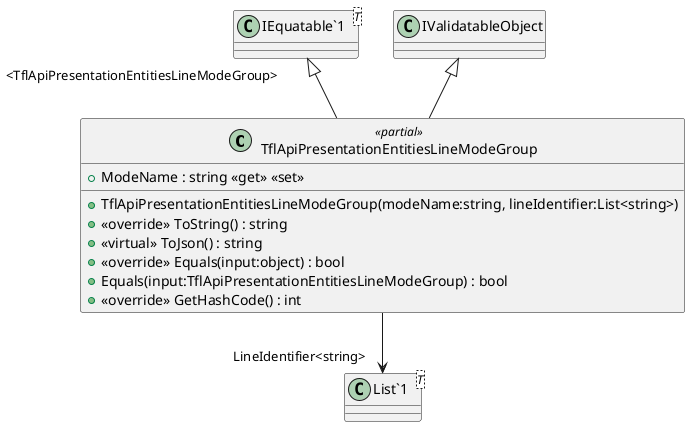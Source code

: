 @startuml
class TflApiPresentationEntitiesLineModeGroup <<partial>> {
    + TflApiPresentationEntitiesLineModeGroup(modeName:string, lineIdentifier:List<string>)
    + ModeName : string <<get>> <<set>>
    + <<override>> ToString() : string
    + <<virtual>> ToJson() : string
    + <<override>> Equals(input:object) : bool
    + Equals(input:TflApiPresentationEntitiesLineModeGroup) : bool
    + <<override>> GetHashCode() : int
}
class "IEquatable`1"<T> {
}
class "List`1"<T> {
}
"IEquatable`1" "<TflApiPresentationEntitiesLineModeGroup>" <|-- TflApiPresentationEntitiesLineModeGroup
IValidatableObject <|-- TflApiPresentationEntitiesLineModeGroup
TflApiPresentationEntitiesLineModeGroup --> "LineIdentifier<string>" "List`1"
@enduml
